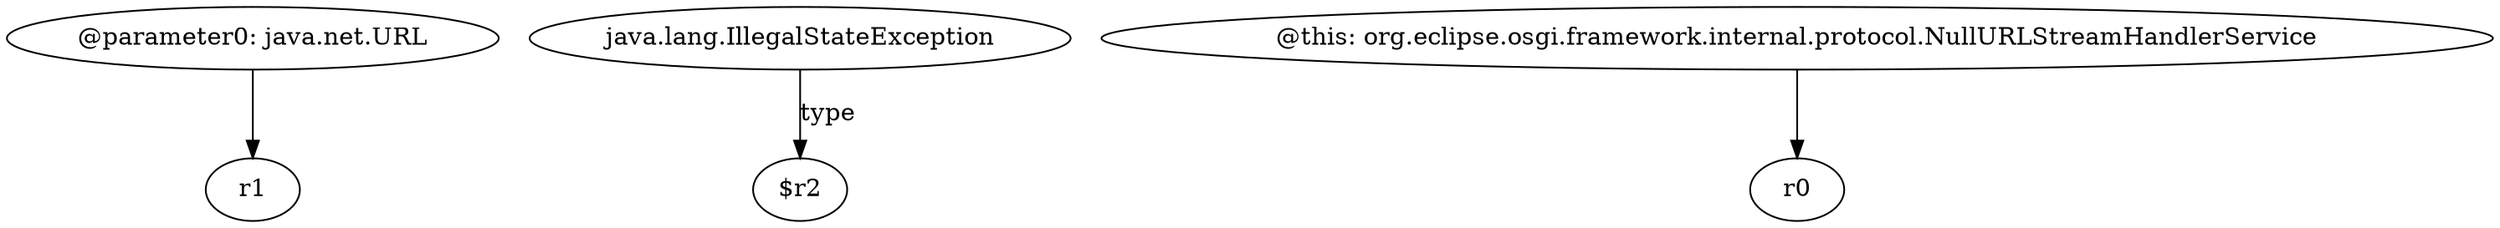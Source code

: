 digraph g {
0[label="@parameter0: java.net.URL"]
1[label="r1"]
0->1[label=""]
2[label="java.lang.IllegalStateException"]
3[label="$r2"]
2->3[label="type"]
4[label="@this: org.eclipse.osgi.framework.internal.protocol.NullURLStreamHandlerService"]
5[label="r0"]
4->5[label=""]
}